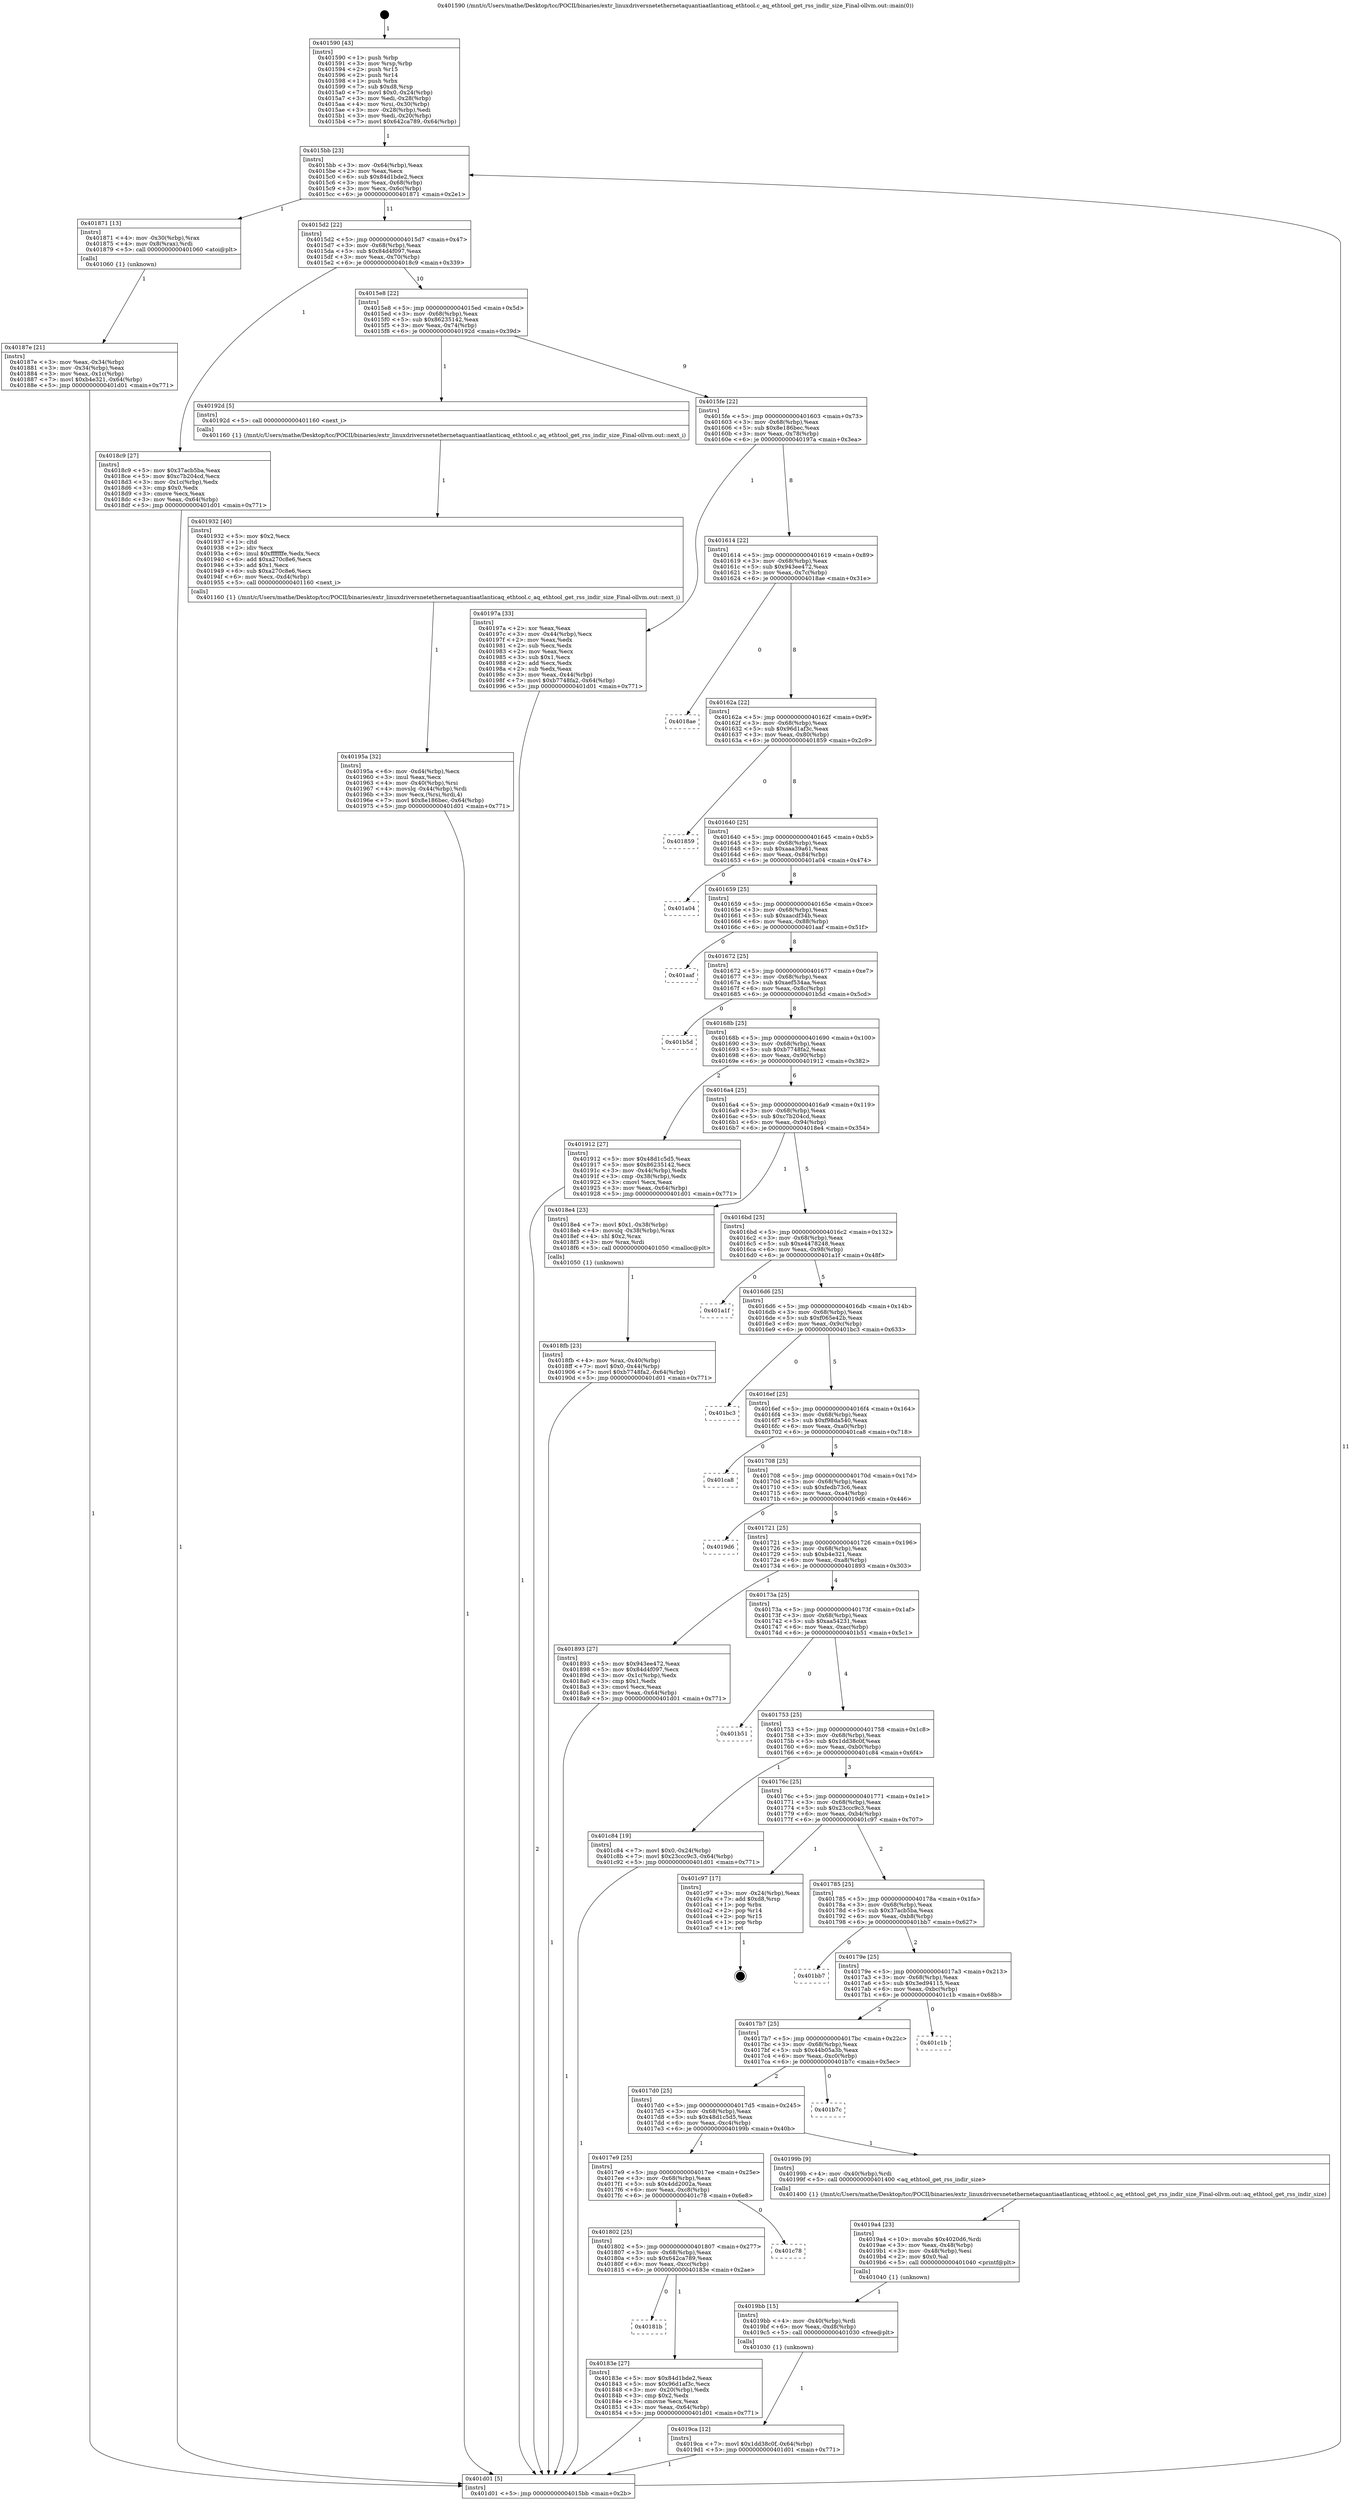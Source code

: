 digraph "0x401590" {
  label = "0x401590 (/mnt/c/Users/mathe/Desktop/tcc/POCII/binaries/extr_linuxdriversnetethernetaquantiaatlanticaq_ethtool.c_aq_ethtool_get_rss_indir_size_Final-ollvm.out::main(0))"
  labelloc = "t"
  node[shape=record]

  Entry [label="",width=0.3,height=0.3,shape=circle,fillcolor=black,style=filled]
  "0x4015bb" [label="{
     0x4015bb [23]\l
     | [instrs]\l
     &nbsp;&nbsp;0x4015bb \<+3\>: mov -0x64(%rbp),%eax\l
     &nbsp;&nbsp;0x4015be \<+2\>: mov %eax,%ecx\l
     &nbsp;&nbsp;0x4015c0 \<+6\>: sub $0x84d1bde2,%ecx\l
     &nbsp;&nbsp;0x4015c6 \<+3\>: mov %eax,-0x68(%rbp)\l
     &nbsp;&nbsp;0x4015c9 \<+3\>: mov %ecx,-0x6c(%rbp)\l
     &nbsp;&nbsp;0x4015cc \<+6\>: je 0000000000401871 \<main+0x2e1\>\l
  }"]
  "0x401871" [label="{
     0x401871 [13]\l
     | [instrs]\l
     &nbsp;&nbsp;0x401871 \<+4\>: mov -0x30(%rbp),%rax\l
     &nbsp;&nbsp;0x401875 \<+4\>: mov 0x8(%rax),%rdi\l
     &nbsp;&nbsp;0x401879 \<+5\>: call 0000000000401060 \<atoi@plt\>\l
     | [calls]\l
     &nbsp;&nbsp;0x401060 \{1\} (unknown)\l
  }"]
  "0x4015d2" [label="{
     0x4015d2 [22]\l
     | [instrs]\l
     &nbsp;&nbsp;0x4015d2 \<+5\>: jmp 00000000004015d7 \<main+0x47\>\l
     &nbsp;&nbsp;0x4015d7 \<+3\>: mov -0x68(%rbp),%eax\l
     &nbsp;&nbsp;0x4015da \<+5\>: sub $0x84d4f097,%eax\l
     &nbsp;&nbsp;0x4015df \<+3\>: mov %eax,-0x70(%rbp)\l
     &nbsp;&nbsp;0x4015e2 \<+6\>: je 00000000004018c9 \<main+0x339\>\l
  }"]
  Exit [label="",width=0.3,height=0.3,shape=circle,fillcolor=black,style=filled,peripheries=2]
  "0x4018c9" [label="{
     0x4018c9 [27]\l
     | [instrs]\l
     &nbsp;&nbsp;0x4018c9 \<+5\>: mov $0x37acb5ba,%eax\l
     &nbsp;&nbsp;0x4018ce \<+5\>: mov $0xc7b204cd,%ecx\l
     &nbsp;&nbsp;0x4018d3 \<+3\>: mov -0x1c(%rbp),%edx\l
     &nbsp;&nbsp;0x4018d6 \<+3\>: cmp $0x0,%edx\l
     &nbsp;&nbsp;0x4018d9 \<+3\>: cmove %ecx,%eax\l
     &nbsp;&nbsp;0x4018dc \<+3\>: mov %eax,-0x64(%rbp)\l
     &nbsp;&nbsp;0x4018df \<+5\>: jmp 0000000000401d01 \<main+0x771\>\l
  }"]
  "0x4015e8" [label="{
     0x4015e8 [22]\l
     | [instrs]\l
     &nbsp;&nbsp;0x4015e8 \<+5\>: jmp 00000000004015ed \<main+0x5d\>\l
     &nbsp;&nbsp;0x4015ed \<+3\>: mov -0x68(%rbp),%eax\l
     &nbsp;&nbsp;0x4015f0 \<+5\>: sub $0x86235142,%eax\l
     &nbsp;&nbsp;0x4015f5 \<+3\>: mov %eax,-0x74(%rbp)\l
     &nbsp;&nbsp;0x4015f8 \<+6\>: je 000000000040192d \<main+0x39d\>\l
  }"]
  "0x4019ca" [label="{
     0x4019ca [12]\l
     | [instrs]\l
     &nbsp;&nbsp;0x4019ca \<+7\>: movl $0x1dd38c0f,-0x64(%rbp)\l
     &nbsp;&nbsp;0x4019d1 \<+5\>: jmp 0000000000401d01 \<main+0x771\>\l
  }"]
  "0x40192d" [label="{
     0x40192d [5]\l
     | [instrs]\l
     &nbsp;&nbsp;0x40192d \<+5\>: call 0000000000401160 \<next_i\>\l
     | [calls]\l
     &nbsp;&nbsp;0x401160 \{1\} (/mnt/c/Users/mathe/Desktop/tcc/POCII/binaries/extr_linuxdriversnetethernetaquantiaatlanticaq_ethtool.c_aq_ethtool_get_rss_indir_size_Final-ollvm.out::next_i)\l
  }"]
  "0x4015fe" [label="{
     0x4015fe [22]\l
     | [instrs]\l
     &nbsp;&nbsp;0x4015fe \<+5\>: jmp 0000000000401603 \<main+0x73\>\l
     &nbsp;&nbsp;0x401603 \<+3\>: mov -0x68(%rbp),%eax\l
     &nbsp;&nbsp;0x401606 \<+5\>: sub $0x8e186bec,%eax\l
     &nbsp;&nbsp;0x40160b \<+3\>: mov %eax,-0x78(%rbp)\l
     &nbsp;&nbsp;0x40160e \<+6\>: je 000000000040197a \<main+0x3ea\>\l
  }"]
  "0x4019bb" [label="{
     0x4019bb [15]\l
     | [instrs]\l
     &nbsp;&nbsp;0x4019bb \<+4\>: mov -0x40(%rbp),%rdi\l
     &nbsp;&nbsp;0x4019bf \<+6\>: mov %eax,-0xd8(%rbp)\l
     &nbsp;&nbsp;0x4019c5 \<+5\>: call 0000000000401030 \<free@plt\>\l
     | [calls]\l
     &nbsp;&nbsp;0x401030 \{1\} (unknown)\l
  }"]
  "0x40197a" [label="{
     0x40197a [33]\l
     | [instrs]\l
     &nbsp;&nbsp;0x40197a \<+2\>: xor %eax,%eax\l
     &nbsp;&nbsp;0x40197c \<+3\>: mov -0x44(%rbp),%ecx\l
     &nbsp;&nbsp;0x40197f \<+2\>: mov %eax,%edx\l
     &nbsp;&nbsp;0x401981 \<+2\>: sub %ecx,%edx\l
     &nbsp;&nbsp;0x401983 \<+2\>: mov %eax,%ecx\l
     &nbsp;&nbsp;0x401985 \<+3\>: sub $0x1,%ecx\l
     &nbsp;&nbsp;0x401988 \<+2\>: add %ecx,%edx\l
     &nbsp;&nbsp;0x40198a \<+2\>: sub %edx,%eax\l
     &nbsp;&nbsp;0x40198c \<+3\>: mov %eax,-0x44(%rbp)\l
     &nbsp;&nbsp;0x40198f \<+7\>: movl $0xb7748fa2,-0x64(%rbp)\l
     &nbsp;&nbsp;0x401996 \<+5\>: jmp 0000000000401d01 \<main+0x771\>\l
  }"]
  "0x401614" [label="{
     0x401614 [22]\l
     | [instrs]\l
     &nbsp;&nbsp;0x401614 \<+5\>: jmp 0000000000401619 \<main+0x89\>\l
     &nbsp;&nbsp;0x401619 \<+3\>: mov -0x68(%rbp),%eax\l
     &nbsp;&nbsp;0x40161c \<+5\>: sub $0x943ee472,%eax\l
     &nbsp;&nbsp;0x401621 \<+3\>: mov %eax,-0x7c(%rbp)\l
     &nbsp;&nbsp;0x401624 \<+6\>: je 00000000004018ae \<main+0x31e\>\l
  }"]
  "0x4019a4" [label="{
     0x4019a4 [23]\l
     | [instrs]\l
     &nbsp;&nbsp;0x4019a4 \<+10\>: movabs $0x4020d6,%rdi\l
     &nbsp;&nbsp;0x4019ae \<+3\>: mov %eax,-0x48(%rbp)\l
     &nbsp;&nbsp;0x4019b1 \<+3\>: mov -0x48(%rbp),%esi\l
     &nbsp;&nbsp;0x4019b4 \<+2\>: mov $0x0,%al\l
     &nbsp;&nbsp;0x4019b6 \<+5\>: call 0000000000401040 \<printf@plt\>\l
     | [calls]\l
     &nbsp;&nbsp;0x401040 \{1\} (unknown)\l
  }"]
  "0x4018ae" [label="{
     0x4018ae\l
  }", style=dashed]
  "0x40162a" [label="{
     0x40162a [22]\l
     | [instrs]\l
     &nbsp;&nbsp;0x40162a \<+5\>: jmp 000000000040162f \<main+0x9f\>\l
     &nbsp;&nbsp;0x40162f \<+3\>: mov -0x68(%rbp),%eax\l
     &nbsp;&nbsp;0x401632 \<+5\>: sub $0x96d1af3c,%eax\l
     &nbsp;&nbsp;0x401637 \<+3\>: mov %eax,-0x80(%rbp)\l
     &nbsp;&nbsp;0x40163a \<+6\>: je 0000000000401859 \<main+0x2c9\>\l
  }"]
  "0x40195a" [label="{
     0x40195a [32]\l
     | [instrs]\l
     &nbsp;&nbsp;0x40195a \<+6\>: mov -0xd4(%rbp),%ecx\l
     &nbsp;&nbsp;0x401960 \<+3\>: imul %eax,%ecx\l
     &nbsp;&nbsp;0x401963 \<+4\>: mov -0x40(%rbp),%rsi\l
     &nbsp;&nbsp;0x401967 \<+4\>: movslq -0x44(%rbp),%rdi\l
     &nbsp;&nbsp;0x40196b \<+3\>: mov %ecx,(%rsi,%rdi,4)\l
     &nbsp;&nbsp;0x40196e \<+7\>: movl $0x8e186bec,-0x64(%rbp)\l
     &nbsp;&nbsp;0x401975 \<+5\>: jmp 0000000000401d01 \<main+0x771\>\l
  }"]
  "0x401859" [label="{
     0x401859\l
  }", style=dashed]
  "0x401640" [label="{
     0x401640 [25]\l
     | [instrs]\l
     &nbsp;&nbsp;0x401640 \<+5\>: jmp 0000000000401645 \<main+0xb5\>\l
     &nbsp;&nbsp;0x401645 \<+3\>: mov -0x68(%rbp),%eax\l
     &nbsp;&nbsp;0x401648 \<+5\>: sub $0xaaa39a61,%eax\l
     &nbsp;&nbsp;0x40164d \<+6\>: mov %eax,-0x84(%rbp)\l
     &nbsp;&nbsp;0x401653 \<+6\>: je 0000000000401a04 \<main+0x474\>\l
  }"]
  "0x401932" [label="{
     0x401932 [40]\l
     | [instrs]\l
     &nbsp;&nbsp;0x401932 \<+5\>: mov $0x2,%ecx\l
     &nbsp;&nbsp;0x401937 \<+1\>: cltd\l
     &nbsp;&nbsp;0x401938 \<+2\>: idiv %ecx\l
     &nbsp;&nbsp;0x40193a \<+6\>: imul $0xfffffffe,%edx,%ecx\l
     &nbsp;&nbsp;0x401940 \<+6\>: add $0xa270c8e6,%ecx\l
     &nbsp;&nbsp;0x401946 \<+3\>: add $0x1,%ecx\l
     &nbsp;&nbsp;0x401949 \<+6\>: sub $0xa270c8e6,%ecx\l
     &nbsp;&nbsp;0x40194f \<+6\>: mov %ecx,-0xd4(%rbp)\l
     &nbsp;&nbsp;0x401955 \<+5\>: call 0000000000401160 \<next_i\>\l
     | [calls]\l
     &nbsp;&nbsp;0x401160 \{1\} (/mnt/c/Users/mathe/Desktop/tcc/POCII/binaries/extr_linuxdriversnetethernetaquantiaatlanticaq_ethtool.c_aq_ethtool_get_rss_indir_size_Final-ollvm.out::next_i)\l
  }"]
  "0x401a04" [label="{
     0x401a04\l
  }", style=dashed]
  "0x401659" [label="{
     0x401659 [25]\l
     | [instrs]\l
     &nbsp;&nbsp;0x401659 \<+5\>: jmp 000000000040165e \<main+0xce\>\l
     &nbsp;&nbsp;0x40165e \<+3\>: mov -0x68(%rbp),%eax\l
     &nbsp;&nbsp;0x401661 \<+5\>: sub $0xaacdf34b,%eax\l
     &nbsp;&nbsp;0x401666 \<+6\>: mov %eax,-0x88(%rbp)\l
     &nbsp;&nbsp;0x40166c \<+6\>: je 0000000000401aaf \<main+0x51f\>\l
  }"]
  "0x4018fb" [label="{
     0x4018fb [23]\l
     | [instrs]\l
     &nbsp;&nbsp;0x4018fb \<+4\>: mov %rax,-0x40(%rbp)\l
     &nbsp;&nbsp;0x4018ff \<+7\>: movl $0x0,-0x44(%rbp)\l
     &nbsp;&nbsp;0x401906 \<+7\>: movl $0xb7748fa2,-0x64(%rbp)\l
     &nbsp;&nbsp;0x40190d \<+5\>: jmp 0000000000401d01 \<main+0x771\>\l
  }"]
  "0x401aaf" [label="{
     0x401aaf\l
  }", style=dashed]
  "0x401672" [label="{
     0x401672 [25]\l
     | [instrs]\l
     &nbsp;&nbsp;0x401672 \<+5\>: jmp 0000000000401677 \<main+0xe7\>\l
     &nbsp;&nbsp;0x401677 \<+3\>: mov -0x68(%rbp),%eax\l
     &nbsp;&nbsp;0x40167a \<+5\>: sub $0xaef534aa,%eax\l
     &nbsp;&nbsp;0x40167f \<+6\>: mov %eax,-0x8c(%rbp)\l
     &nbsp;&nbsp;0x401685 \<+6\>: je 0000000000401b5d \<main+0x5cd\>\l
  }"]
  "0x40187e" [label="{
     0x40187e [21]\l
     | [instrs]\l
     &nbsp;&nbsp;0x40187e \<+3\>: mov %eax,-0x34(%rbp)\l
     &nbsp;&nbsp;0x401881 \<+3\>: mov -0x34(%rbp),%eax\l
     &nbsp;&nbsp;0x401884 \<+3\>: mov %eax,-0x1c(%rbp)\l
     &nbsp;&nbsp;0x401887 \<+7\>: movl $0xb4e321,-0x64(%rbp)\l
     &nbsp;&nbsp;0x40188e \<+5\>: jmp 0000000000401d01 \<main+0x771\>\l
  }"]
  "0x401b5d" [label="{
     0x401b5d\l
  }", style=dashed]
  "0x40168b" [label="{
     0x40168b [25]\l
     | [instrs]\l
     &nbsp;&nbsp;0x40168b \<+5\>: jmp 0000000000401690 \<main+0x100\>\l
     &nbsp;&nbsp;0x401690 \<+3\>: mov -0x68(%rbp),%eax\l
     &nbsp;&nbsp;0x401693 \<+5\>: sub $0xb7748fa2,%eax\l
     &nbsp;&nbsp;0x401698 \<+6\>: mov %eax,-0x90(%rbp)\l
     &nbsp;&nbsp;0x40169e \<+6\>: je 0000000000401912 \<main+0x382\>\l
  }"]
  "0x401590" [label="{
     0x401590 [43]\l
     | [instrs]\l
     &nbsp;&nbsp;0x401590 \<+1\>: push %rbp\l
     &nbsp;&nbsp;0x401591 \<+3\>: mov %rsp,%rbp\l
     &nbsp;&nbsp;0x401594 \<+2\>: push %r15\l
     &nbsp;&nbsp;0x401596 \<+2\>: push %r14\l
     &nbsp;&nbsp;0x401598 \<+1\>: push %rbx\l
     &nbsp;&nbsp;0x401599 \<+7\>: sub $0xd8,%rsp\l
     &nbsp;&nbsp;0x4015a0 \<+7\>: movl $0x0,-0x24(%rbp)\l
     &nbsp;&nbsp;0x4015a7 \<+3\>: mov %edi,-0x28(%rbp)\l
     &nbsp;&nbsp;0x4015aa \<+4\>: mov %rsi,-0x30(%rbp)\l
     &nbsp;&nbsp;0x4015ae \<+3\>: mov -0x28(%rbp),%edi\l
     &nbsp;&nbsp;0x4015b1 \<+3\>: mov %edi,-0x20(%rbp)\l
     &nbsp;&nbsp;0x4015b4 \<+7\>: movl $0x642ca789,-0x64(%rbp)\l
  }"]
  "0x401912" [label="{
     0x401912 [27]\l
     | [instrs]\l
     &nbsp;&nbsp;0x401912 \<+5\>: mov $0x48d1c5d5,%eax\l
     &nbsp;&nbsp;0x401917 \<+5\>: mov $0x86235142,%ecx\l
     &nbsp;&nbsp;0x40191c \<+3\>: mov -0x44(%rbp),%edx\l
     &nbsp;&nbsp;0x40191f \<+3\>: cmp -0x38(%rbp),%edx\l
     &nbsp;&nbsp;0x401922 \<+3\>: cmovl %ecx,%eax\l
     &nbsp;&nbsp;0x401925 \<+3\>: mov %eax,-0x64(%rbp)\l
     &nbsp;&nbsp;0x401928 \<+5\>: jmp 0000000000401d01 \<main+0x771\>\l
  }"]
  "0x4016a4" [label="{
     0x4016a4 [25]\l
     | [instrs]\l
     &nbsp;&nbsp;0x4016a4 \<+5\>: jmp 00000000004016a9 \<main+0x119\>\l
     &nbsp;&nbsp;0x4016a9 \<+3\>: mov -0x68(%rbp),%eax\l
     &nbsp;&nbsp;0x4016ac \<+5\>: sub $0xc7b204cd,%eax\l
     &nbsp;&nbsp;0x4016b1 \<+6\>: mov %eax,-0x94(%rbp)\l
     &nbsp;&nbsp;0x4016b7 \<+6\>: je 00000000004018e4 \<main+0x354\>\l
  }"]
  "0x401d01" [label="{
     0x401d01 [5]\l
     | [instrs]\l
     &nbsp;&nbsp;0x401d01 \<+5\>: jmp 00000000004015bb \<main+0x2b\>\l
  }"]
  "0x4018e4" [label="{
     0x4018e4 [23]\l
     | [instrs]\l
     &nbsp;&nbsp;0x4018e4 \<+7\>: movl $0x1,-0x38(%rbp)\l
     &nbsp;&nbsp;0x4018eb \<+4\>: movslq -0x38(%rbp),%rax\l
     &nbsp;&nbsp;0x4018ef \<+4\>: shl $0x2,%rax\l
     &nbsp;&nbsp;0x4018f3 \<+3\>: mov %rax,%rdi\l
     &nbsp;&nbsp;0x4018f6 \<+5\>: call 0000000000401050 \<malloc@plt\>\l
     | [calls]\l
     &nbsp;&nbsp;0x401050 \{1\} (unknown)\l
  }"]
  "0x4016bd" [label="{
     0x4016bd [25]\l
     | [instrs]\l
     &nbsp;&nbsp;0x4016bd \<+5\>: jmp 00000000004016c2 \<main+0x132\>\l
     &nbsp;&nbsp;0x4016c2 \<+3\>: mov -0x68(%rbp),%eax\l
     &nbsp;&nbsp;0x4016c5 \<+5\>: sub $0xe4478248,%eax\l
     &nbsp;&nbsp;0x4016ca \<+6\>: mov %eax,-0x98(%rbp)\l
     &nbsp;&nbsp;0x4016d0 \<+6\>: je 0000000000401a1f \<main+0x48f\>\l
  }"]
  "0x40181b" [label="{
     0x40181b\l
  }", style=dashed]
  "0x401a1f" [label="{
     0x401a1f\l
  }", style=dashed]
  "0x4016d6" [label="{
     0x4016d6 [25]\l
     | [instrs]\l
     &nbsp;&nbsp;0x4016d6 \<+5\>: jmp 00000000004016db \<main+0x14b\>\l
     &nbsp;&nbsp;0x4016db \<+3\>: mov -0x68(%rbp),%eax\l
     &nbsp;&nbsp;0x4016de \<+5\>: sub $0xf065e42b,%eax\l
     &nbsp;&nbsp;0x4016e3 \<+6\>: mov %eax,-0x9c(%rbp)\l
     &nbsp;&nbsp;0x4016e9 \<+6\>: je 0000000000401bc3 \<main+0x633\>\l
  }"]
  "0x40183e" [label="{
     0x40183e [27]\l
     | [instrs]\l
     &nbsp;&nbsp;0x40183e \<+5\>: mov $0x84d1bde2,%eax\l
     &nbsp;&nbsp;0x401843 \<+5\>: mov $0x96d1af3c,%ecx\l
     &nbsp;&nbsp;0x401848 \<+3\>: mov -0x20(%rbp),%edx\l
     &nbsp;&nbsp;0x40184b \<+3\>: cmp $0x2,%edx\l
     &nbsp;&nbsp;0x40184e \<+3\>: cmovne %ecx,%eax\l
     &nbsp;&nbsp;0x401851 \<+3\>: mov %eax,-0x64(%rbp)\l
     &nbsp;&nbsp;0x401854 \<+5\>: jmp 0000000000401d01 \<main+0x771\>\l
  }"]
  "0x401bc3" [label="{
     0x401bc3\l
  }", style=dashed]
  "0x4016ef" [label="{
     0x4016ef [25]\l
     | [instrs]\l
     &nbsp;&nbsp;0x4016ef \<+5\>: jmp 00000000004016f4 \<main+0x164\>\l
     &nbsp;&nbsp;0x4016f4 \<+3\>: mov -0x68(%rbp),%eax\l
     &nbsp;&nbsp;0x4016f7 \<+5\>: sub $0xf98da540,%eax\l
     &nbsp;&nbsp;0x4016fc \<+6\>: mov %eax,-0xa0(%rbp)\l
     &nbsp;&nbsp;0x401702 \<+6\>: je 0000000000401ca8 \<main+0x718\>\l
  }"]
  "0x401802" [label="{
     0x401802 [25]\l
     | [instrs]\l
     &nbsp;&nbsp;0x401802 \<+5\>: jmp 0000000000401807 \<main+0x277\>\l
     &nbsp;&nbsp;0x401807 \<+3\>: mov -0x68(%rbp),%eax\l
     &nbsp;&nbsp;0x40180a \<+5\>: sub $0x642ca789,%eax\l
     &nbsp;&nbsp;0x40180f \<+6\>: mov %eax,-0xcc(%rbp)\l
     &nbsp;&nbsp;0x401815 \<+6\>: je 000000000040183e \<main+0x2ae\>\l
  }"]
  "0x401ca8" [label="{
     0x401ca8\l
  }", style=dashed]
  "0x401708" [label="{
     0x401708 [25]\l
     | [instrs]\l
     &nbsp;&nbsp;0x401708 \<+5\>: jmp 000000000040170d \<main+0x17d\>\l
     &nbsp;&nbsp;0x40170d \<+3\>: mov -0x68(%rbp),%eax\l
     &nbsp;&nbsp;0x401710 \<+5\>: sub $0xfedb73c6,%eax\l
     &nbsp;&nbsp;0x401715 \<+6\>: mov %eax,-0xa4(%rbp)\l
     &nbsp;&nbsp;0x40171b \<+6\>: je 00000000004019d6 \<main+0x446\>\l
  }"]
  "0x401c78" [label="{
     0x401c78\l
  }", style=dashed]
  "0x4019d6" [label="{
     0x4019d6\l
  }", style=dashed]
  "0x401721" [label="{
     0x401721 [25]\l
     | [instrs]\l
     &nbsp;&nbsp;0x401721 \<+5\>: jmp 0000000000401726 \<main+0x196\>\l
     &nbsp;&nbsp;0x401726 \<+3\>: mov -0x68(%rbp),%eax\l
     &nbsp;&nbsp;0x401729 \<+5\>: sub $0xb4e321,%eax\l
     &nbsp;&nbsp;0x40172e \<+6\>: mov %eax,-0xa8(%rbp)\l
     &nbsp;&nbsp;0x401734 \<+6\>: je 0000000000401893 \<main+0x303\>\l
  }"]
  "0x4017e9" [label="{
     0x4017e9 [25]\l
     | [instrs]\l
     &nbsp;&nbsp;0x4017e9 \<+5\>: jmp 00000000004017ee \<main+0x25e\>\l
     &nbsp;&nbsp;0x4017ee \<+3\>: mov -0x68(%rbp),%eax\l
     &nbsp;&nbsp;0x4017f1 \<+5\>: sub $0x4dd2002a,%eax\l
     &nbsp;&nbsp;0x4017f6 \<+6\>: mov %eax,-0xc8(%rbp)\l
     &nbsp;&nbsp;0x4017fc \<+6\>: je 0000000000401c78 \<main+0x6e8\>\l
  }"]
  "0x401893" [label="{
     0x401893 [27]\l
     | [instrs]\l
     &nbsp;&nbsp;0x401893 \<+5\>: mov $0x943ee472,%eax\l
     &nbsp;&nbsp;0x401898 \<+5\>: mov $0x84d4f097,%ecx\l
     &nbsp;&nbsp;0x40189d \<+3\>: mov -0x1c(%rbp),%edx\l
     &nbsp;&nbsp;0x4018a0 \<+3\>: cmp $0x1,%edx\l
     &nbsp;&nbsp;0x4018a3 \<+3\>: cmovl %ecx,%eax\l
     &nbsp;&nbsp;0x4018a6 \<+3\>: mov %eax,-0x64(%rbp)\l
     &nbsp;&nbsp;0x4018a9 \<+5\>: jmp 0000000000401d01 \<main+0x771\>\l
  }"]
  "0x40173a" [label="{
     0x40173a [25]\l
     | [instrs]\l
     &nbsp;&nbsp;0x40173a \<+5\>: jmp 000000000040173f \<main+0x1af\>\l
     &nbsp;&nbsp;0x40173f \<+3\>: mov -0x68(%rbp),%eax\l
     &nbsp;&nbsp;0x401742 \<+5\>: sub $0xaa54231,%eax\l
     &nbsp;&nbsp;0x401747 \<+6\>: mov %eax,-0xac(%rbp)\l
     &nbsp;&nbsp;0x40174d \<+6\>: je 0000000000401b51 \<main+0x5c1\>\l
  }"]
  "0x40199b" [label="{
     0x40199b [9]\l
     | [instrs]\l
     &nbsp;&nbsp;0x40199b \<+4\>: mov -0x40(%rbp),%rdi\l
     &nbsp;&nbsp;0x40199f \<+5\>: call 0000000000401400 \<aq_ethtool_get_rss_indir_size\>\l
     | [calls]\l
     &nbsp;&nbsp;0x401400 \{1\} (/mnt/c/Users/mathe/Desktop/tcc/POCII/binaries/extr_linuxdriversnetethernetaquantiaatlanticaq_ethtool.c_aq_ethtool_get_rss_indir_size_Final-ollvm.out::aq_ethtool_get_rss_indir_size)\l
  }"]
  "0x401b51" [label="{
     0x401b51\l
  }", style=dashed]
  "0x401753" [label="{
     0x401753 [25]\l
     | [instrs]\l
     &nbsp;&nbsp;0x401753 \<+5\>: jmp 0000000000401758 \<main+0x1c8\>\l
     &nbsp;&nbsp;0x401758 \<+3\>: mov -0x68(%rbp),%eax\l
     &nbsp;&nbsp;0x40175b \<+5\>: sub $0x1dd38c0f,%eax\l
     &nbsp;&nbsp;0x401760 \<+6\>: mov %eax,-0xb0(%rbp)\l
     &nbsp;&nbsp;0x401766 \<+6\>: je 0000000000401c84 \<main+0x6f4\>\l
  }"]
  "0x4017d0" [label="{
     0x4017d0 [25]\l
     | [instrs]\l
     &nbsp;&nbsp;0x4017d0 \<+5\>: jmp 00000000004017d5 \<main+0x245\>\l
     &nbsp;&nbsp;0x4017d5 \<+3\>: mov -0x68(%rbp),%eax\l
     &nbsp;&nbsp;0x4017d8 \<+5\>: sub $0x48d1c5d5,%eax\l
     &nbsp;&nbsp;0x4017dd \<+6\>: mov %eax,-0xc4(%rbp)\l
     &nbsp;&nbsp;0x4017e3 \<+6\>: je 000000000040199b \<main+0x40b\>\l
  }"]
  "0x401c84" [label="{
     0x401c84 [19]\l
     | [instrs]\l
     &nbsp;&nbsp;0x401c84 \<+7\>: movl $0x0,-0x24(%rbp)\l
     &nbsp;&nbsp;0x401c8b \<+7\>: movl $0x23ccc9c3,-0x64(%rbp)\l
     &nbsp;&nbsp;0x401c92 \<+5\>: jmp 0000000000401d01 \<main+0x771\>\l
  }"]
  "0x40176c" [label="{
     0x40176c [25]\l
     | [instrs]\l
     &nbsp;&nbsp;0x40176c \<+5\>: jmp 0000000000401771 \<main+0x1e1\>\l
     &nbsp;&nbsp;0x401771 \<+3\>: mov -0x68(%rbp),%eax\l
     &nbsp;&nbsp;0x401774 \<+5\>: sub $0x23ccc9c3,%eax\l
     &nbsp;&nbsp;0x401779 \<+6\>: mov %eax,-0xb4(%rbp)\l
     &nbsp;&nbsp;0x40177f \<+6\>: je 0000000000401c97 \<main+0x707\>\l
  }"]
  "0x401b7c" [label="{
     0x401b7c\l
  }", style=dashed]
  "0x401c97" [label="{
     0x401c97 [17]\l
     | [instrs]\l
     &nbsp;&nbsp;0x401c97 \<+3\>: mov -0x24(%rbp),%eax\l
     &nbsp;&nbsp;0x401c9a \<+7\>: add $0xd8,%rsp\l
     &nbsp;&nbsp;0x401ca1 \<+1\>: pop %rbx\l
     &nbsp;&nbsp;0x401ca2 \<+2\>: pop %r14\l
     &nbsp;&nbsp;0x401ca4 \<+2\>: pop %r15\l
     &nbsp;&nbsp;0x401ca6 \<+1\>: pop %rbp\l
     &nbsp;&nbsp;0x401ca7 \<+1\>: ret\l
  }"]
  "0x401785" [label="{
     0x401785 [25]\l
     | [instrs]\l
     &nbsp;&nbsp;0x401785 \<+5\>: jmp 000000000040178a \<main+0x1fa\>\l
     &nbsp;&nbsp;0x40178a \<+3\>: mov -0x68(%rbp),%eax\l
     &nbsp;&nbsp;0x40178d \<+5\>: sub $0x37acb5ba,%eax\l
     &nbsp;&nbsp;0x401792 \<+6\>: mov %eax,-0xb8(%rbp)\l
     &nbsp;&nbsp;0x401798 \<+6\>: je 0000000000401bb7 \<main+0x627\>\l
  }"]
  "0x4017b7" [label="{
     0x4017b7 [25]\l
     | [instrs]\l
     &nbsp;&nbsp;0x4017b7 \<+5\>: jmp 00000000004017bc \<main+0x22c\>\l
     &nbsp;&nbsp;0x4017bc \<+3\>: mov -0x68(%rbp),%eax\l
     &nbsp;&nbsp;0x4017bf \<+5\>: sub $0x44b05a3b,%eax\l
     &nbsp;&nbsp;0x4017c4 \<+6\>: mov %eax,-0xc0(%rbp)\l
     &nbsp;&nbsp;0x4017ca \<+6\>: je 0000000000401b7c \<main+0x5ec\>\l
  }"]
  "0x401bb7" [label="{
     0x401bb7\l
  }", style=dashed]
  "0x40179e" [label="{
     0x40179e [25]\l
     | [instrs]\l
     &nbsp;&nbsp;0x40179e \<+5\>: jmp 00000000004017a3 \<main+0x213\>\l
     &nbsp;&nbsp;0x4017a3 \<+3\>: mov -0x68(%rbp),%eax\l
     &nbsp;&nbsp;0x4017a6 \<+5\>: sub $0x3ed94115,%eax\l
     &nbsp;&nbsp;0x4017ab \<+6\>: mov %eax,-0xbc(%rbp)\l
     &nbsp;&nbsp;0x4017b1 \<+6\>: je 0000000000401c1b \<main+0x68b\>\l
  }"]
  "0x401c1b" [label="{
     0x401c1b\l
  }", style=dashed]
  Entry -> "0x401590" [label=" 1"]
  "0x4015bb" -> "0x401871" [label=" 1"]
  "0x4015bb" -> "0x4015d2" [label=" 11"]
  "0x401c97" -> Exit [label=" 1"]
  "0x4015d2" -> "0x4018c9" [label=" 1"]
  "0x4015d2" -> "0x4015e8" [label=" 10"]
  "0x401c84" -> "0x401d01" [label=" 1"]
  "0x4015e8" -> "0x40192d" [label=" 1"]
  "0x4015e8" -> "0x4015fe" [label=" 9"]
  "0x4019ca" -> "0x401d01" [label=" 1"]
  "0x4015fe" -> "0x40197a" [label=" 1"]
  "0x4015fe" -> "0x401614" [label=" 8"]
  "0x4019bb" -> "0x4019ca" [label=" 1"]
  "0x401614" -> "0x4018ae" [label=" 0"]
  "0x401614" -> "0x40162a" [label=" 8"]
  "0x4019a4" -> "0x4019bb" [label=" 1"]
  "0x40162a" -> "0x401859" [label=" 0"]
  "0x40162a" -> "0x401640" [label=" 8"]
  "0x40199b" -> "0x4019a4" [label=" 1"]
  "0x401640" -> "0x401a04" [label=" 0"]
  "0x401640" -> "0x401659" [label=" 8"]
  "0x40197a" -> "0x401d01" [label=" 1"]
  "0x401659" -> "0x401aaf" [label=" 0"]
  "0x401659" -> "0x401672" [label=" 8"]
  "0x40195a" -> "0x401d01" [label=" 1"]
  "0x401672" -> "0x401b5d" [label=" 0"]
  "0x401672" -> "0x40168b" [label=" 8"]
  "0x401932" -> "0x40195a" [label=" 1"]
  "0x40168b" -> "0x401912" [label=" 2"]
  "0x40168b" -> "0x4016a4" [label=" 6"]
  "0x40192d" -> "0x401932" [label=" 1"]
  "0x4016a4" -> "0x4018e4" [label=" 1"]
  "0x4016a4" -> "0x4016bd" [label=" 5"]
  "0x401912" -> "0x401d01" [label=" 2"]
  "0x4016bd" -> "0x401a1f" [label=" 0"]
  "0x4016bd" -> "0x4016d6" [label=" 5"]
  "0x4018fb" -> "0x401d01" [label=" 1"]
  "0x4016d6" -> "0x401bc3" [label=" 0"]
  "0x4016d6" -> "0x4016ef" [label=" 5"]
  "0x4018e4" -> "0x4018fb" [label=" 1"]
  "0x4016ef" -> "0x401ca8" [label=" 0"]
  "0x4016ef" -> "0x401708" [label=" 5"]
  "0x401893" -> "0x401d01" [label=" 1"]
  "0x401708" -> "0x4019d6" [label=" 0"]
  "0x401708" -> "0x401721" [label=" 5"]
  "0x40187e" -> "0x401d01" [label=" 1"]
  "0x401721" -> "0x401893" [label=" 1"]
  "0x401721" -> "0x40173a" [label=" 4"]
  "0x401d01" -> "0x4015bb" [label=" 11"]
  "0x40173a" -> "0x401b51" [label=" 0"]
  "0x40173a" -> "0x401753" [label=" 4"]
  "0x401590" -> "0x4015bb" [label=" 1"]
  "0x401753" -> "0x401c84" [label=" 1"]
  "0x401753" -> "0x40176c" [label=" 3"]
  "0x401802" -> "0x40181b" [label=" 0"]
  "0x40176c" -> "0x401c97" [label=" 1"]
  "0x40176c" -> "0x401785" [label=" 2"]
  "0x401802" -> "0x40183e" [label=" 1"]
  "0x401785" -> "0x401bb7" [label=" 0"]
  "0x401785" -> "0x40179e" [label=" 2"]
  "0x4017e9" -> "0x401802" [label=" 1"]
  "0x40179e" -> "0x401c1b" [label=" 0"]
  "0x40179e" -> "0x4017b7" [label=" 2"]
  "0x4018c9" -> "0x401d01" [label=" 1"]
  "0x4017b7" -> "0x401b7c" [label=" 0"]
  "0x4017b7" -> "0x4017d0" [label=" 2"]
  "0x40183e" -> "0x401d01" [label=" 1"]
  "0x4017d0" -> "0x40199b" [label=" 1"]
  "0x4017d0" -> "0x4017e9" [label=" 1"]
  "0x401871" -> "0x40187e" [label=" 1"]
  "0x4017e9" -> "0x401c78" [label=" 0"]
}
